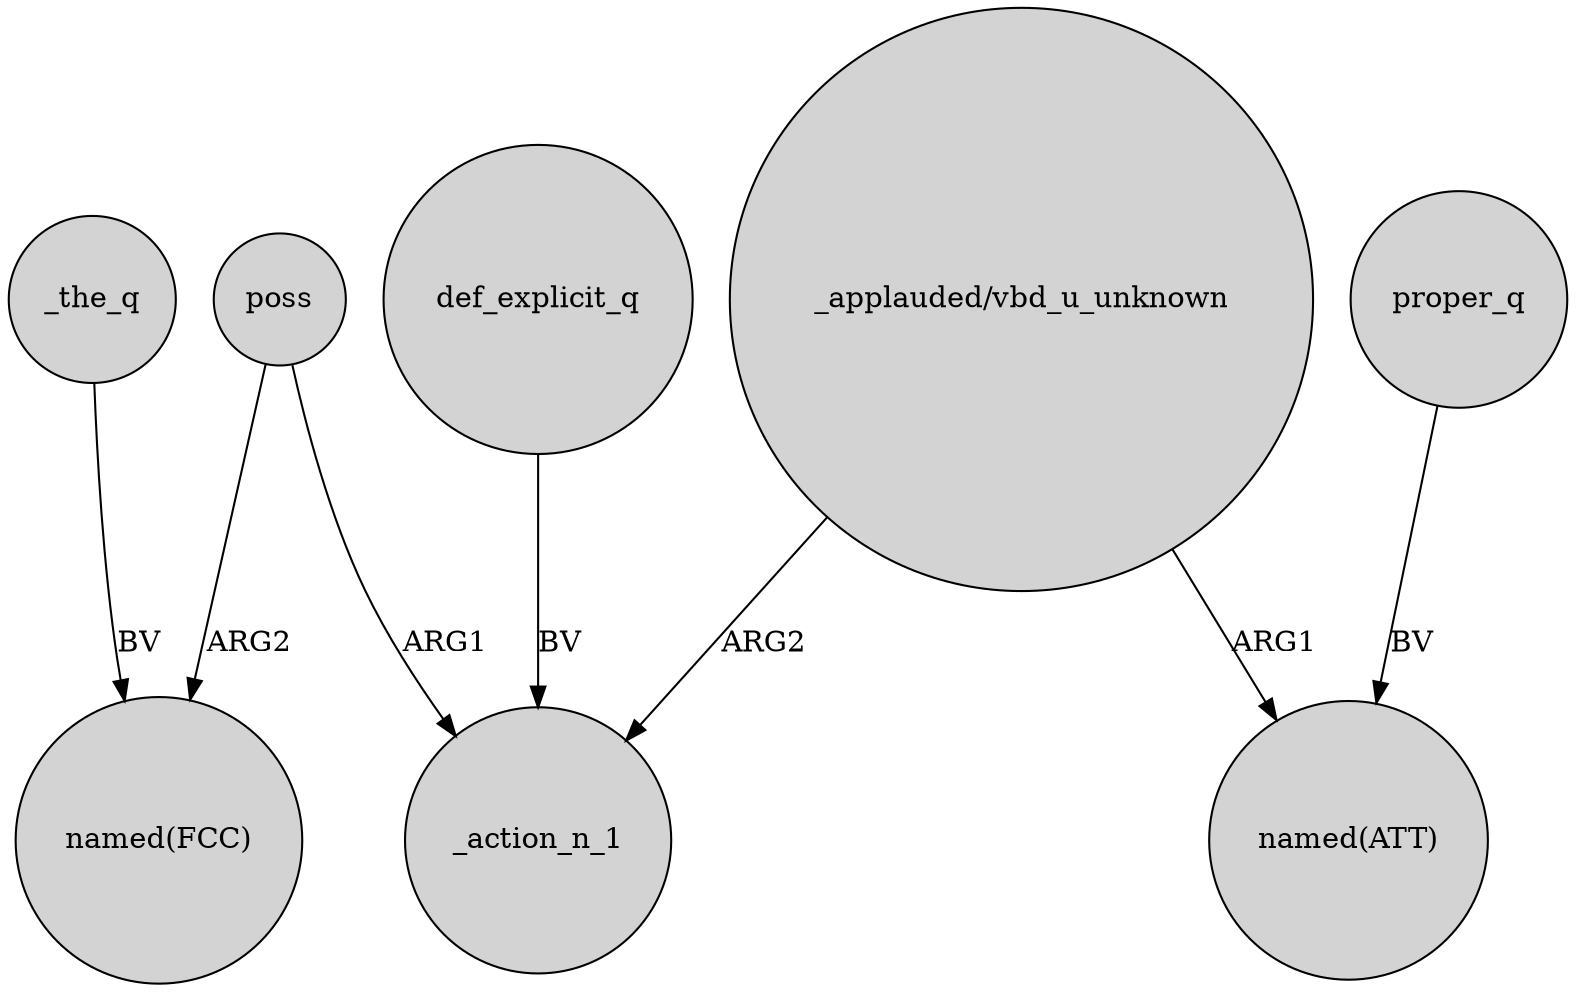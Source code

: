 digraph {
	node [shape=circle style=filled]
	poss -> "named(FCC)" [label=ARG2]
	"_applauded/vbd_u_unknown" -> "named(ATT)" [label=ARG1]
	"_applauded/vbd_u_unknown" -> _action_n_1 [label=ARG2]
	poss -> _action_n_1 [label=ARG1]
	def_explicit_q -> _action_n_1 [label=BV]
	proper_q -> "named(ATT)" [label=BV]
	_the_q -> "named(FCC)" [label=BV]
}
